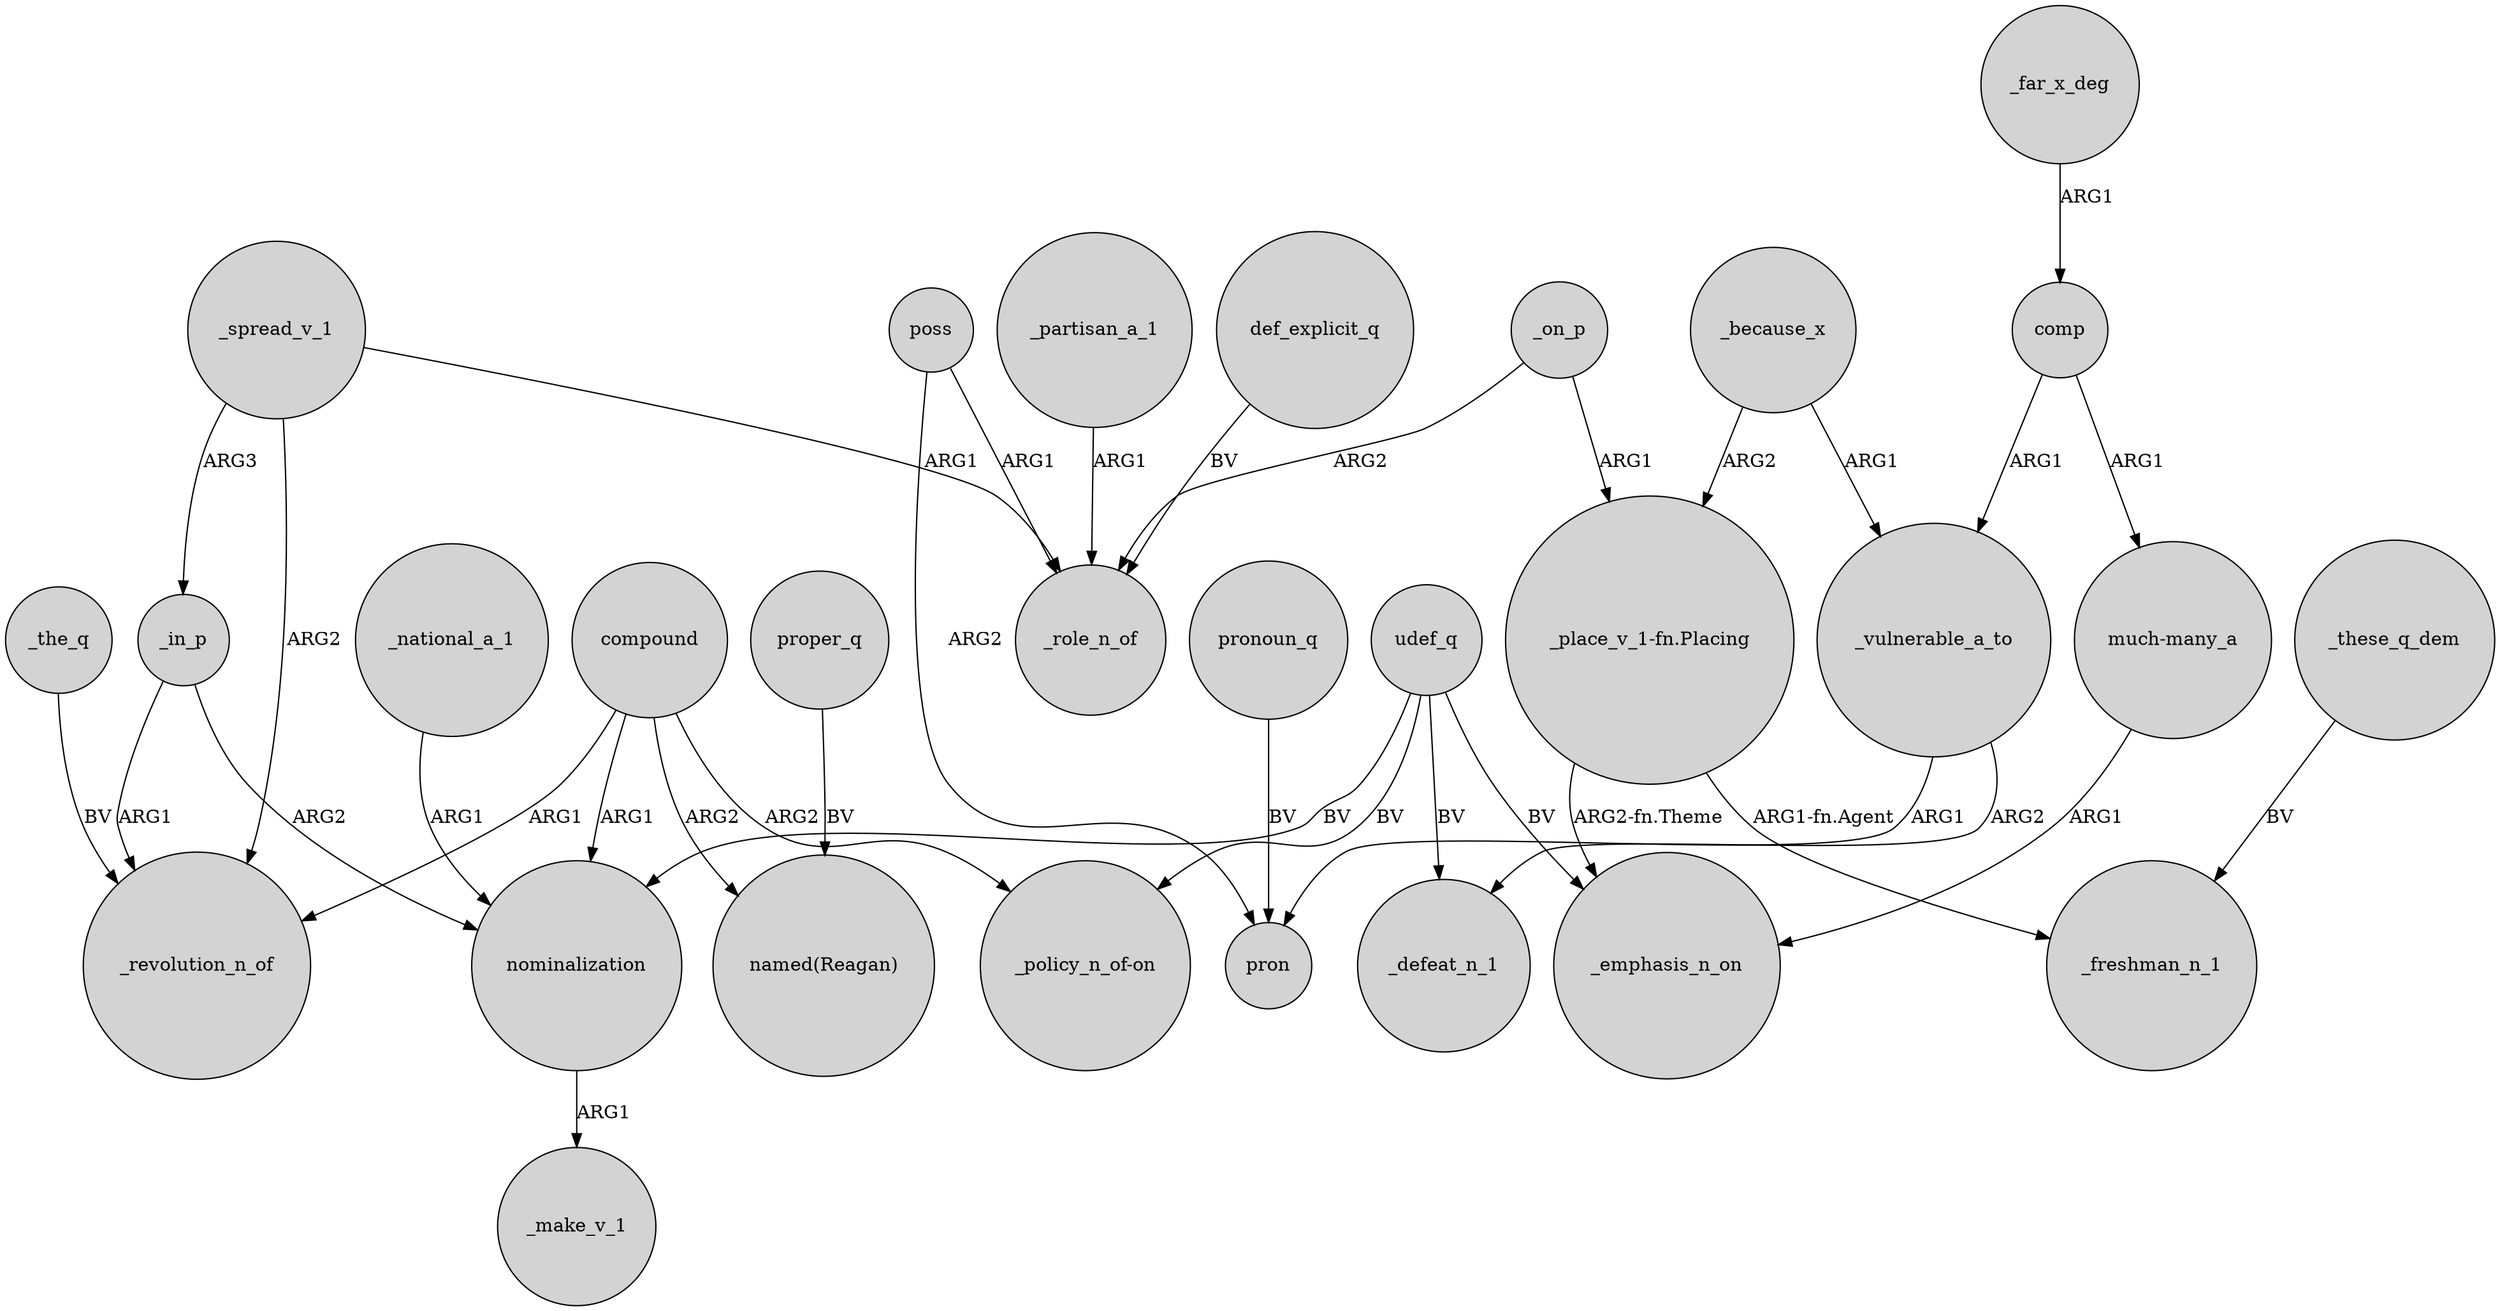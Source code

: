 digraph {
	node [shape=circle style=filled]
	"_place_v_1-fn.Placing" -> _emphasis_n_on [label="ARG2-fn.Theme"]
	_these_q_dem -> _freshman_n_1 [label=BV]
	poss -> pron [label=ARG2]
	"much-many_a" -> _emphasis_n_on [label=ARG1]
	compound -> "_policy_n_of-on" [label=ARG2]
	_spread_v_1 -> _revolution_n_of [label=ARG2]
	_vulnerable_a_to -> pron [label=ARG1]
	_spread_v_1 -> _role_n_of [label=ARG1]
	nominalization -> _make_v_1 [label=ARG1]
	udef_q -> "_policy_n_of-on" [label=BV]
	poss -> _role_n_of [label=ARG1]
	comp -> _vulnerable_a_to [label=ARG1]
	_partisan_a_1 -> _role_n_of [label=ARG1]
	_on_p -> _role_n_of [label=ARG2]
	"_place_v_1-fn.Placing" -> _freshman_n_1 [label="ARG1-fn.Agent"]
	pronoun_q -> pron [label=BV]
	_the_q -> _revolution_n_of [label=BV]
	compound -> _revolution_n_of [label=ARG1]
	comp -> "much-many_a" [label=ARG1]
	_on_p -> "_place_v_1-fn.Placing" [label=ARG1]
	udef_q -> _emphasis_n_on [label=BV]
	_in_p -> _revolution_n_of [label=ARG1]
	udef_q -> nominalization [label=BV]
	_spread_v_1 -> _in_p [label=ARG3]
	_because_x -> "_place_v_1-fn.Placing" [label=ARG2]
	proper_q -> "named(Reagan)" [label=BV]
	_because_x -> _vulnerable_a_to [label=ARG1]
	compound -> "named(Reagan)" [label=ARG2]
	_far_x_deg -> comp [label=ARG1]
	_vulnerable_a_to -> _defeat_n_1 [label=ARG2]
	def_explicit_q -> _role_n_of [label=BV]
	_in_p -> nominalization [label=ARG2]
	compound -> nominalization [label=ARG1]
	_national_a_1 -> nominalization [label=ARG1]
	udef_q -> _defeat_n_1 [label=BV]
}
